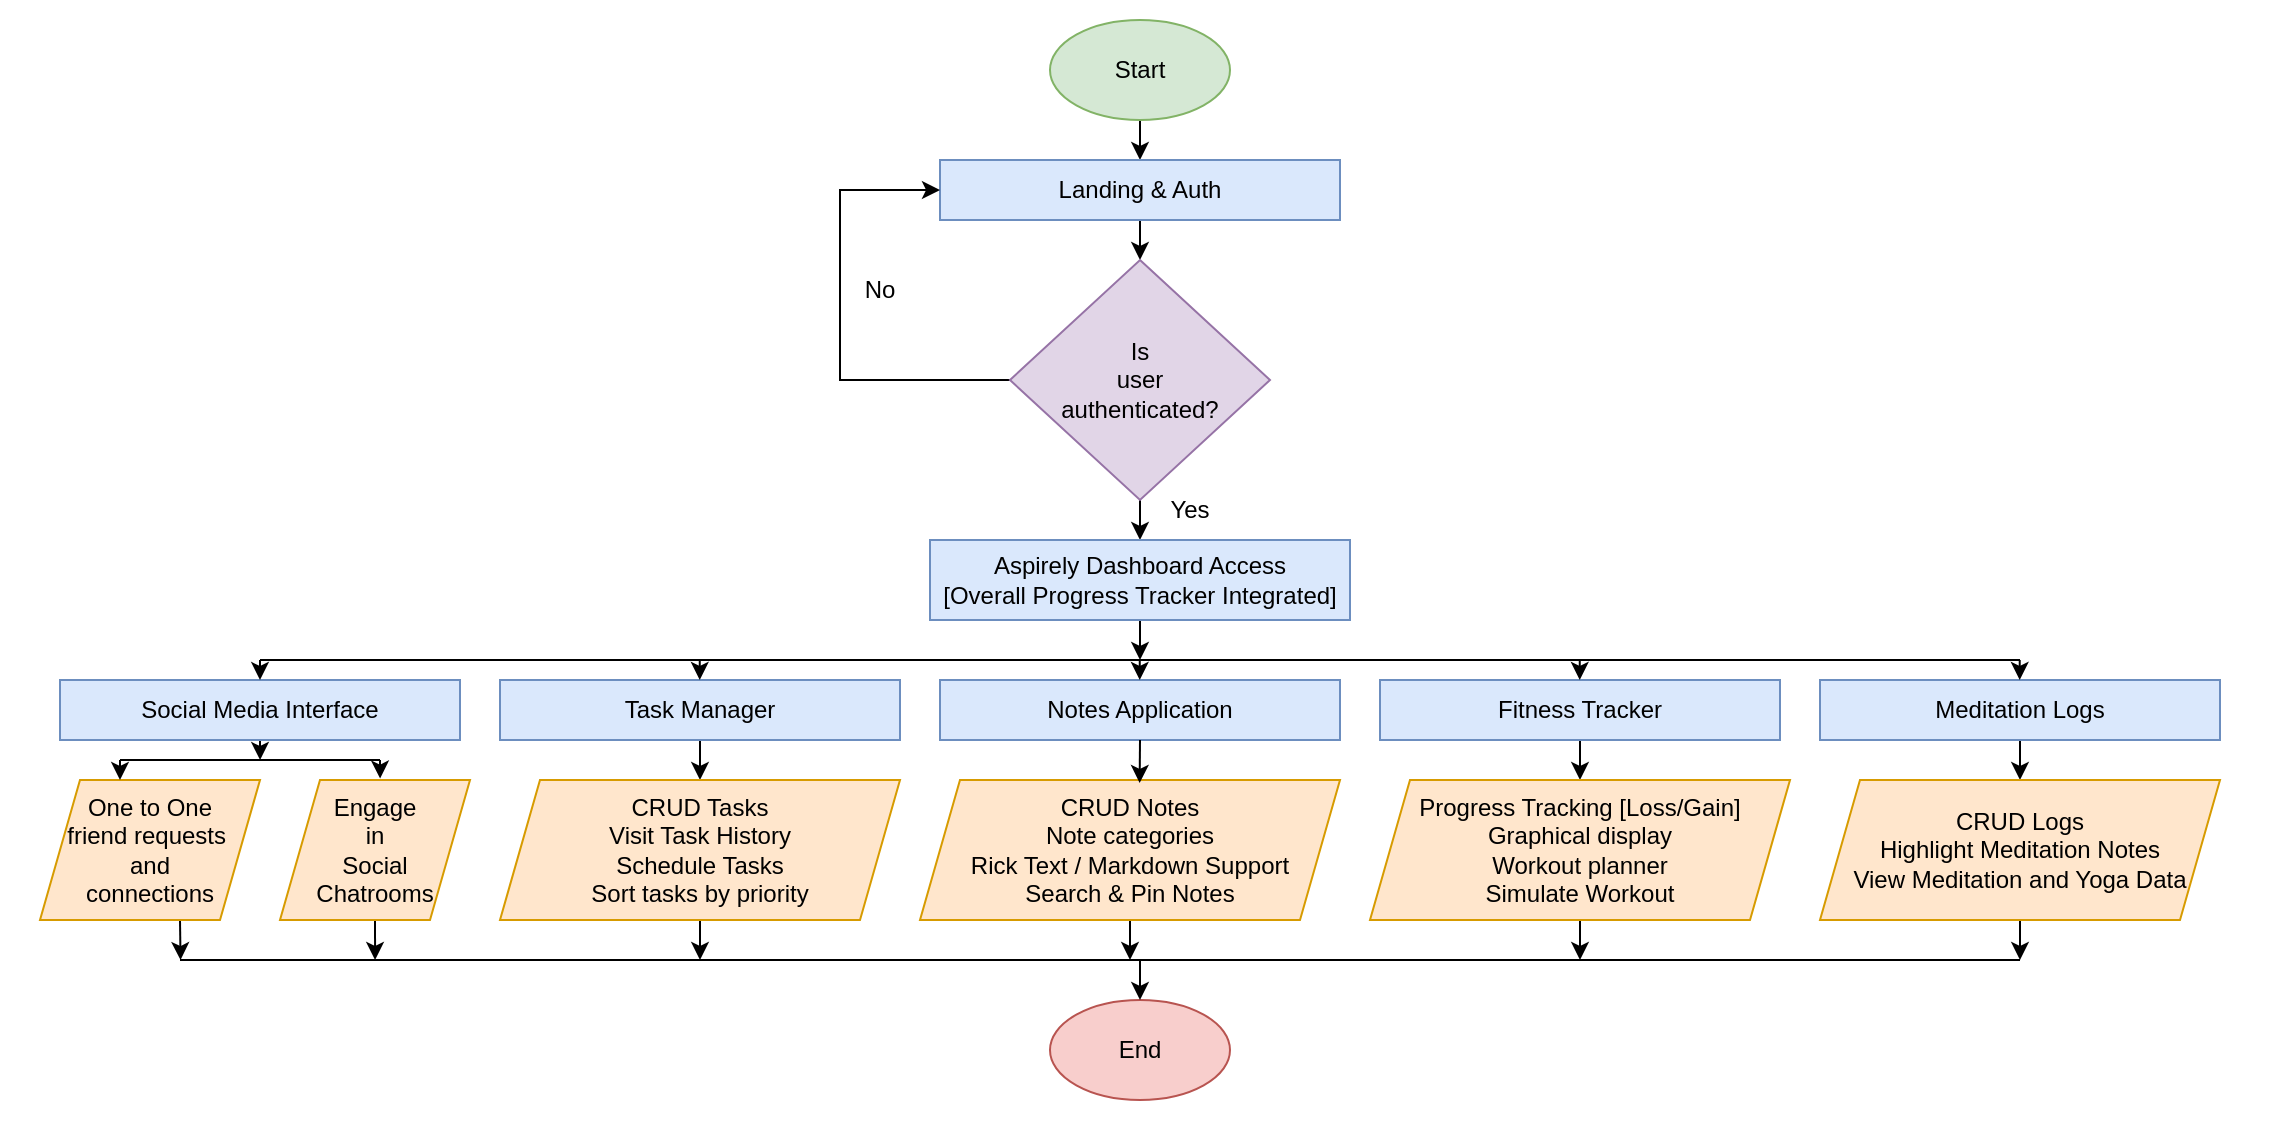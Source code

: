 <mxfile version="28.2.7">
  <diagram name="Page-1" id="PizSOYr3Kr68xRPkFoEy">
    <mxGraphModel dx="2276" dy="743" grid="1" gridSize="10" guides="1" tooltips="1" connect="1" arrows="1" fold="1" page="1" pageScale="1" pageWidth="850" pageHeight="1100" math="0" shadow="0">
      <root>
        <mxCell id="0" />
        <mxCell id="1" parent="0" />
        <mxCell id="JyGssUp4hY9p978Yq240-28" style="edgeStyle=orthogonalEdgeStyle;rounded=0;orthogonalLoop=1;jettySize=auto;html=1;exitX=0.5;exitY=1;exitDx=0;exitDy=0;entryX=0.5;entryY=0;entryDx=0;entryDy=0;" edge="1" parent="1" source="JyGssUp4hY9p978Yq240-2" target="JyGssUp4hY9p978Yq240-4">
          <mxGeometry relative="1" as="geometry" />
        </mxCell>
        <mxCell id="JyGssUp4hY9p978Yq240-2" value="Start" style="ellipse;whiteSpace=wrap;html=1;fillColor=#d5e8d4;strokeColor=#82b366;" vertex="1" parent="1">
          <mxGeometry x="385" y="70" width="90" height="50" as="geometry" />
        </mxCell>
        <mxCell id="JyGssUp4hY9p978Yq240-3" value="End" style="ellipse;whiteSpace=wrap;html=1;fillColor=#f8cecc;strokeColor=#b85450;" vertex="1" parent="1">
          <mxGeometry x="385" y="560" width="90" height="50" as="geometry" />
        </mxCell>
        <mxCell id="JyGssUp4hY9p978Yq240-29" style="edgeStyle=orthogonalEdgeStyle;rounded=0;orthogonalLoop=1;jettySize=auto;html=1;exitX=0.5;exitY=1;exitDx=0;exitDy=0;entryX=0.5;entryY=0;entryDx=0;entryDy=0;" edge="1" parent="1" source="JyGssUp4hY9p978Yq240-4" target="JyGssUp4hY9p978Yq240-5">
          <mxGeometry relative="1" as="geometry" />
        </mxCell>
        <mxCell id="JyGssUp4hY9p978Yq240-4" value="Landing &amp;amp; Auth" style="rounded=0;whiteSpace=wrap;html=1;fillColor=#dae8fc;strokeColor=#6c8ebf;" vertex="1" parent="1">
          <mxGeometry x="330" y="140" width="200" height="30" as="geometry" />
        </mxCell>
        <mxCell id="JyGssUp4hY9p978Yq240-30" style="edgeStyle=orthogonalEdgeStyle;rounded=0;orthogonalLoop=1;jettySize=auto;html=1;exitX=0;exitY=0.5;exitDx=0;exitDy=0;entryX=0;entryY=0.5;entryDx=0;entryDy=0;" edge="1" parent="1" source="JyGssUp4hY9p978Yq240-5" target="JyGssUp4hY9p978Yq240-4">
          <mxGeometry relative="1" as="geometry">
            <Array as="points">
              <mxPoint x="280" y="250" />
              <mxPoint x="280" y="155" />
            </Array>
          </mxGeometry>
        </mxCell>
        <mxCell id="JyGssUp4hY9p978Yq240-31" style="edgeStyle=orthogonalEdgeStyle;rounded=0;orthogonalLoop=1;jettySize=auto;html=1;exitX=0.5;exitY=1;exitDx=0;exitDy=0;entryX=0.5;entryY=0;entryDx=0;entryDy=0;" edge="1" parent="1" source="JyGssUp4hY9p978Yq240-5" target="JyGssUp4hY9p978Yq240-7">
          <mxGeometry relative="1" as="geometry" />
        </mxCell>
        <mxCell id="JyGssUp4hY9p978Yq240-5" value="Is&lt;div&gt;user&lt;/div&gt;&lt;div&gt;authenticated?&lt;/div&gt;" style="rhombus;whiteSpace=wrap;html=1;fillColor=#e1d5e7;strokeColor=#9673a6;" vertex="1" parent="1">
          <mxGeometry x="365" y="190" width="130" height="120" as="geometry" />
        </mxCell>
        <mxCell id="JyGssUp4hY9p978Yq240-35" style="edgeStyle=orthogonalEdgeStyle;rounded=0;orthogonalLoop=1;jettySize=auto;html=1;exitX=0.5;exitY=1;exitDx=0;exitDy=0;" edge="1" parent="1" source="JyGssUp4hY9p978Yq240-7">
          <mxGeometry relative="1" as="geometry">
            <mxPoint x="430" y="390" as="targetPoint" />
          </mxGeometry>
        </mxCell>
        <mxCell id="JyGssUp4hY9p978Yq240-7" value="Aspirely Dashboard Access&lt;div&gt;[Overall Progress Tracker Integrated]&lt;/div&gt;" style="rounded=0;whiteSpace=wrap;html=1;fillColor=#dae8fc;strokeColor=#6c8ebf;" vertex="1" parent="1">
          <mxGeometry x="325" y="330" width="210" height="40" as="geometry" />
        </mxCell>
        <mxCell id="JyGssUp4hY9p978Yq240-44" style="edgeStyle=orthogonalEdgeStyle;rounded=0;orthogonalLoop=1;jettySize=auto;html=1;exitX=0.5;exitY=1;exitDx=0;exitDy=0;" edge="1" parent="1" source="JyGssUp4hY9p978Yq240-9">
          <mxGeometry relative="1" as="geometry">
            <mxPoint x="-9.952" y="440" as="targetPoint" />
          </mxGeometry>
        </mxCell>
        <mxCell id="JyGssUp4hY9p978Yq240-9" value="Social Media Interface" style="rounded=0;whiteSpace=wrap;html=1;fillColor=#dae8fc;strokeColor=#6c8ebf;" vertex="1" parent="1">
          <mxGeometry x="-110" y="400" width="200" height="30" as="geometry" />
        </mxCell>
        <mxCell id="JyGssUp4hY9p978Yq240-51" style="edgeStyle=orthogonalEdgeStyle;rounded=0;orthogonalLoop=1;jettySize=auto;html=1;exitX=0.5;exitY=1;exitDx=0;exitDy=0;entryX=0.5;entryY=0;entryDx=0;entryDy=0;" edge="1" parent="1" source="JyGssUp4hY9p978Yq240-10" target="JyGssUp4hY9p978Yq240-26">
          <mxGeometry relative="1" as="geometry" />
        </mxCell>
        <mxCell id="JyGssUp4hY9p978Yq240-10" value="Meditation Logs" style="rounded=0;whiteSpace=wrap;html=1;fillColor=#dae8fc;strokeColor=#6c8ebf;" vertex="1" parent="1">
          <mxGeometry x="770" y="400" width="200" height="30" as="geometry" />
        </mxCell>
        <mxCell id="JyGssUp4hY9p978Yq240-50" style="edgeStyle=orthogonalEdgeStyle;rounded=0;orthogonalLoop=1;jettySize=auto;html=1;exitX=0.5;exitY=1;exitDx=0;exitDy=0;entryX=0.5;entryY=0;entryDx=0;entryDy=0;" edge="1" parent="1" source="JyGssUp4hY9p978Yq240-12" target="JyGssUp4hY9p978Yq240-25">
          <mxGeometry relative="1" as="geometry" />
        </mxCell>
        <mxCell id="JyGssUp4hY9p978Yq240-12" value="Fitness Tracker" style="rounded=0;whiteSpace=wrap;html=1;fillColor=#dae8fc;strokeColor=#6c8ebf;" vertex="1" parent="1">
          <mxGeometry x="550" y="400" width="200" height="30" as="geometry" />
        </mxCell>
        <mxCell id="JyGssUp4hY9p978Yq240-13" value="Notes Application" style="rounded=0;whiteSpace=wrap;html=1;fillColor=#dae8fc;strokeColor=#6c8ebf;" vertex="1" parent="1">
          <mxGeometry x="330" y="400" width="200" height="30" as="geometry" />
        </mxCell>
        <mxCell id="JyGssUp4hY9p978Yq240-48" style="edgeStyle=orthogonalEdgeStyle;rounded=0;orthogonalLoop=1;jettySize=auto;html=1;exitX=0.5;exitY=1;exitDx=0;exitDy=0;entryX=0.5;entryY=0;entryDx=0;entryDy=0;" edge="1" parent="1" source="JyGssUp4hY9p978Yq240-14" target="JyGssUp4hY9p978Yq240-27">
          <mxGeometry relative="1" as="geometry" />
        </mxCell>
        <mxCell id="JyGssUp4hY9p978Yq240-14" value="Task Manager" style="rounded=0;whiteSpace=wrap;html=1;fillColor=#dae8fc;strokeColor=#6c8ebf;" vertex="1" parent="1">
          <mxGeometry x="110" y="400" width="200" height="30" as="geometry" />
        </mxCell>
        <mxCell id="JyGssUp4hY9p978Yq240-54" style="edgeStyle=orthogonalEdgeStyle;rounded=0;orthogonalLoop=1;jettySize=auto;html=1;exitX=0.5;exitY=1;exitDx=0;exitDy=0;" edge="1" parent="1" source="JyGssUp4hY9p978Yq240-22">
          <mxGeometry relative="1" as="geometry">
            <mxPoint x="47.535" y="540" as="targetPoint" />
          </mxGeometry>
        </mxCell>
        <mxCell id="JyGssUp4hY9p978Yq240-22" value="&lt;div&gt;Engage&lt;/div&gt;&lt;div&gt;in&lt;/div&gt;Social&lt;div&gt;Chatrooms&lt;/div&gt;" style="shape=parallelogram;perimeter=parallelogramPerimeter;whiteSpace=wrap;html=1;fixedSize=1;fillColor=#ffe6cc;strokeColor=#d79b00;" vertex="1" parent="1">
          <mxGeometry y="450" width="95" height="70" as="geometry" />
        </mxCell>
        <mxCell id="JyGssUp4hY9p978Yq240-53" style="edgeStyle=orthogonalEdgeStyle;rounded=0;orthogonalLoop=1;jettySize=auto;html=1;exitX=0.5;exitY=1;exitDx=0;exitDy=0;" edge="1" parent="1">
          <mxGeometry relative="1" as="geometry">
            <mxPoint x="-49.724" y="540" as="targetPoint" />
            <mxPoint x="-50" y="520" as="sourcePoint" />
          </mxGeometry>
        </mxCell>
        <mxCell id="JyGssUp4hY9p978Yq240-23" value="One to One&lt;div&gt;friend requests&amp;nbsp;&lt;/div&gt;&lt;div&gt;and&lt;/div&gt;&lt;div&gt;connections&lt;/div&gt;" style="shape=parallelogram;perimeter=parallelogramPerimeter;whiteSpace=wrap;html=1;fixedSize=1;fillColor=#ffe6cc;strokeColor=#d79b00;" vertex="1" parent="1">
          <mxGeometry x="-120" y="450" width="110" height="70" as="geometry" />
        </mxCell>
        <mxCell id="JyGssUp4hY9p978Yq240-58" style="edgeStyle=orthogonalEdgeStyle;rounded=0;orthogonalLoop=1;jettySize=auto;html=1;exitX=0.5;exitY=1;exitDx=0;exitDy=0;" edge="1" parent="1" source="JyGssUp4hY9p978Yq240-24">
          <mxGeometry relative="1" as="geometry">
            <mxPoint x="425" y="540" as="targetPoint" />
          </mxGeometry>
        </mxCell>
        <mxCell id="JyGssUp4hY9p978Yq240-24" value="CRUD Notes&lt;div&gt;Note categories&lt;/div&gt;&lt;div&gt;Rick Text / Markdown Support&lt;/div&gt;&lt;div&gt;Search &amp;amp; Pin Notes&lt;/div&gt;" style="shape=parallelogram;perimeter=parallelogramPerimeter;whiteSpace=wrap;html=1;fixedSize=1;fillColor=#ffe6cc;strokeColor=#d79b00;" vertex="1" parent="1">
          <mxGeometry x="320" y="450" width="210" height="70" as="geometry" />
        </mxCell>
        <mxCell id="JyGssUp4hY9p978Yq240-59" style="edgeStyle=orthogonalEdgeStyle;rounded=0;orthogonalLoop=1;jettySize=auto;html=1;exitX=0.5;exitY=1;exitDx=0;exitDy=0;" edge="1" parent="1" source="JyGssUp4hY9p978Yq240-25">
          <mxGeometry relative="1" as="geometry">
            <mxPoint x="650" y="540" as="targetPoint" />
          </mxGeometry>
        </mxCell>
        <mxCell id="JyGssUp4hY9p978Yq240-25" value="Progress Tracking [Loss/Gain]&lt;div&gt;Graphical display&lt;/div&gt;&lt;div&gt;Workout planner&lt;/div&gt;&lt;div&gt;Simulate Workout&lt;/div&gt;" style="shape=parallelogram;perimeter=parallelogramPerimeter;whiteSpace=wrap;html=1;fixedSize=1;fillColor=#ffe6cc;strokeColor=#d79b00;" vertex="1" parent="1">
          <mxGeometry x="545" y="450" width="210" height="70" as="geometry" />
        </mxCell>
        <mxCell id="JyGssUp4hY9p978Yq240-60" style="edgeStyle=orthogonalEdgeStyle;rounded=0;orthogonalLoop=1;jettySize=auto;html=1;exitX=0.5;exitY=1;exitDx=0;exitDy=0;" edge="1" parent="1" source="JyGssUp4hY9p978Yq240-26">
          <mxGeometry relative="1" as="geometry">
            <mxPoint x="870" y="540" as="targetPoint" />
          </mxGeometry>
        </mxCell>
        <mxCell id="JyGssUp4hY9p978Yq240-26" value="CRUD Logs&lt;div&gt;Highlight Meditation Notes&lt;/div&gt;&lt;div&gt;View Meditation and Yoga Data&lt;/div&gt;" style="shape=parallelogram;perimeter=parallelogramPerimeter;whiteSpace=wrap;html=1;fixedSize=1;fillColor=#ffe6cc;strokeColor=#d79b00;" vertex="1" parent="1">
          <mxGeometry x="770" y="450" width="200" height="70" as="geometry" />
        </mxCell>
        <mxCell id="JyGssUp4hY9p978Yq240-57" style="edgeStyle=orthogonalEdgeStyle;rounded=0;orthogonalLoop=1;jettySize=auto;html=1;exitX=0.5;exitY=1;exitDx=0;exitDy=0;" edge="1" parent="1" source="JyGssUp4hY9p978Yq240-27">
          <mxGeometry relative="1" as="geometry">
            <mxPoint x="210" y="540" as="targetPoint" />
          </mxGeometry>
        </mxCell>
        <mxCell id="JyGssUp4hY9p978Yq240-27" value="CRUD Tasks&lt;div&gt;Visit Task History&lt;/div&gt;&lt;div&gt;Schedule Tasks&lt;/div&gt;&lt;div&gt;Sort tasks by priority&lt;/div&gt;" style="shape=parallelogram;perimeter=parallelogramPerimeter;whiteSpace=wrap;html=1;fixedSize=1;fillColor=#ffe6cc;strokeColor=#d79b00;" vertex="1" parent="1">
          <mxGeometry x="110" y="450" width="200" height="70" as="geometry" />
        </mxCell>
        <mxCell id="JyGssUp4hY9p978Yq240-32" value="No" style="text;html=1;whiteSpace=wrap;strokeColor=none;fillColor=none;align=center;verticalAlign=middle;rounded=0;" vertex="1" parent="1">
          <mxGeometry x="270" y="190" width="60" height="30" as="geometry" />
        </mxCell>
        <mxCell id="JyGssUp4hY9p978Yq240-33" value="Yes" style="text;html=1;whiteSpace=wrap;strokeColor=none;fillColor=none;align=center;verticalAlign=middle;rounded=0;" vertex="1" parent="1">
          <mxGeometry x="425" y="300" width="60" height="30" as="geometry" />
        </mxCell>
        <mxCell id="JyGssUp4hY9p978Yq240-34" value="" style="endArrow=none;html=1;rounded=0;" edge="1" parent="1">
          <mxGeometry width="50" height="50" relative="1" as="geometry">
            <mxPoint x="-10" y="390" as="sourcePoint" />
            <mxPoint x="870" y="390" as="targetPoint" />
          </mxGeometry>
        </mxCell>
        <mxCell id="JyGssUp4hY9p978Yq240-36" value="" style="endArrow=classic;html=1;rounded=0;entryX=0.5;entryY=0;entryDx=0;entryDy=0;" edge="1" parent="1" target="JyGssUp4hY9p978Yq240-9">
          <mxGeometry width="50" height="50" relative="1" as="geometry">
            <mxPoint x="-10" y="390" as="sourcePoint" />
            <mxPoint x="420" y="390" as="targetPoint" />
          </mxGeometry>
        </mxCell>
        <mxCell id="JyGssUp4hY9p978Yq240-38" value="" style="endArrow=classic;html=1;rounded=0;entryX=0.5;entryY=0;entryDx=0;entryDy=0;" edge="1" parent="1">
          <mxGeometry width="50" height="50" relative="1" as="geometry">
            <mxPoint x="209.88" y="390" as="sourcePoint" />
            <mxPoint x="209.88" y="400" as="targetPoint" />
          </mxGeometry>
        </mxCell>
        <mxCell id="JyGssUp4hY9p978Yq240-39" value="" style="endArrow=classic;html=1;rounded=0;entryX=0.5;entryY=0;entryDx=0;entryDy=0;" edge="1" parent="1">
          <mxGeometry width="50" height="50" relative="1" as="geometry">
            <mxPoint x="649.88" y="390" as="sourcePoint" />
            <mxPoint x="649.88" y="400" as="targetPoint" />
          </mxGeometry>
        </mxCell>
        <mxCell id="JyGssUp4hY9p978Yq240-40" value="" style="endArrow=classic;html=1;rounded=0;entryX=0.5;entryY=0;entryDx=0;entryDy=0;" edge="1" parent="1">
          <mxGeometry width="50" height="50" relative="1" as="geometry">
            <mxPoint x="429.88" y="390" as="sourcePoint" />
            <mxPoint x="429.88" y="400" as="targetPoint" />
          </mxGeometry>
        </mxCell>
        <mxCell id="JyGssUp4hY9p978Yq240-42" value="" style="endArrow=classic;html=1;rounded=0;entryX=0.5;entryY=0;entryDx=0;entryDy=0;" edge="1" parent="1">
          <mxGeometry width="50" height="50" relative="1" as="geometry">
            <mxPoint x="869.86" y="390" as="sourcePoint" />
            <mxPoint x="869.86" y="400" as="targetPoint" />
          </mxGeometry>
        </mxCell>
        <mxCell id="JyGssUp4hY9p978Yq240-45" value="" style="endArrow=classic;html=1;rounded=0;entryX=0.5;entryY=0;entryDx=0;entryDy=0;" edge="1" parent="1">
          <mxGeometry width="50" height="50" relative="1" as="geometry">
            <mxPoint x="-80" y="440" as="sourcePoint" />
            <mxPoint x="-80" y="450" as="targetPoint" />
          </mxGeometry>
        </mxCell>
        <mxCell id="JyGssUp4hY9p978Yq240-46" value="" style="endArrow=none;html=1;rounded=0;" edge="1" parent="1">
          <mxGeometry width="50" height="50" relative="1" as="geometry">
            <mxPoint x="-80" y="440" as="sourcePoint" />
            <mxPoint x="50" y="440" as="targetPoint" />
          </mxGeometry>
        </mxCell>
        <mxCell id="JyGssUp4hY9p978Yq240-47" value="" style="endArrow=classic;html=1;rounded=0;entryX=0.527;entryY=-0.01;entryDx=0;entryDy=0;entryPerimeter=0;" edge="1" parent="1" target="JyGssUp4hY9p978Yq240-22">
          <mxGeometry width="50" height="50" relative="1" as="geometry">
            <mxPoint x="50" y="440" as="sourcePoint" />
            <mxPoint y="400" as="targetPoint" />
          </mxGeometry>
        </mxCell>
        <mxCell id="JyGssUp4hY9p978Yq240-49" style="edgeStyle=orthogonalEdgeStyle;rounded=0;orthogonalLoop=1;jettySize=auto;html=1;exitX=0.5;exitY=1;exitDx=0;exitDy=0;entryX=0.523;entryY=0.021;entryDx=0;entryDy=0;entryPerimeter=0;" edge="1" parent="1" source="JyGssUp4hY9p978Yq240-13" target="JyGssUp4hY9p978Yq240-24">
          <mxGeometry relative="1" as="geometry" />
        </mxCell>
        <mxCell id="JyGssUp4hY9p978Yq240-52" value="" style="endArrow=none;html=1;rounded=0;" edge="1" parent="1">
          <mxGeometry width="50" height="50" relative="1" as="geometry">
            <mxPoint x="-50" y="540" as="sourcePoint" />
            <mxPoint x="870" y="540" as="targetPoint" />
          </mxGeometry>
        </mxCell>
        <mxCell id="JyGssUp4hY9p978Yq240-61" value="" style="endArrow=classic;html=1;rounded=0;entryX=0.5;entryY=0;entryDx=0;entryDy=0;" edge="1" parent="1" target="JyGssUp4hY9p978Yq240-3">
          <mxGeometry width="50" height="50" relative="1" as="geometry">
            <mxPoint x="430" y="540" as="sourcePoint" />
            <mxPoint x="450" y="460" as="targetPoint" />
          </mxGeometry>
        </mxCell>
        <mxCell id="JyGssUp4hY9p978Yq240-63" value="" style="rounded=0;whiteSpace=wrap;html=1;fillColor=none;strokeColor=none;" vertex="1" parent="1">
          <mxGeometry x="-140" y="60" width="1140" height="570" as="geometry" />
        </mxCell>
      </root>
    </mxGraphModel>
  </diagram>
</mxfile>
